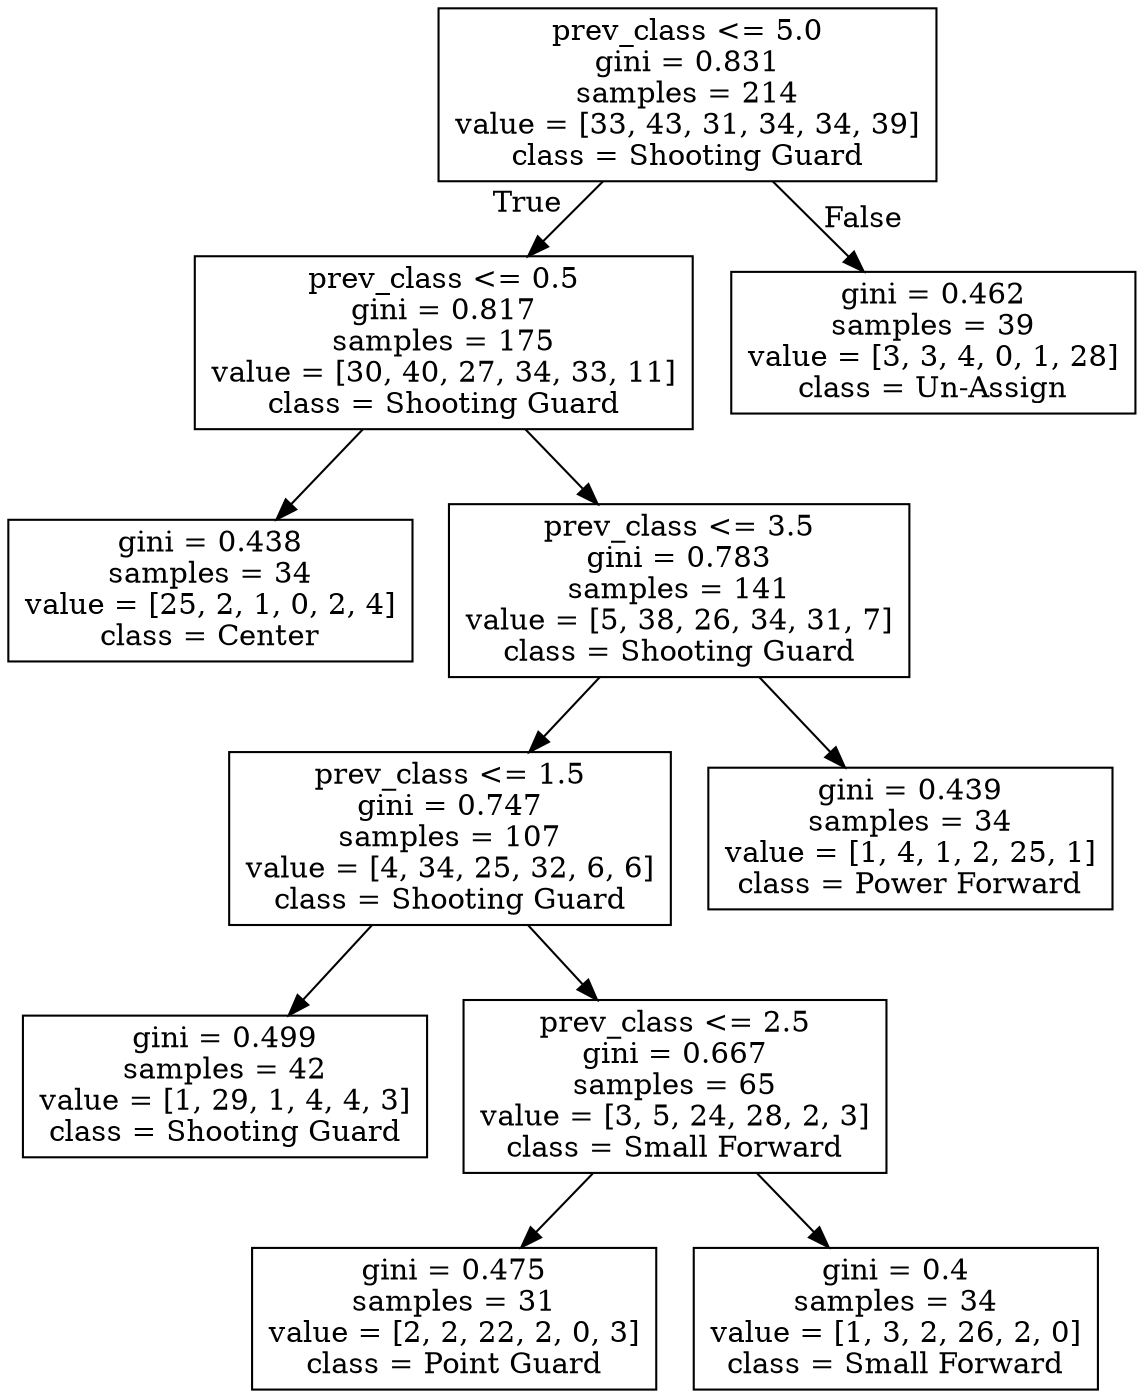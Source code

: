 digraph Tree {
node [shape=box] ;
0 [label="prev_class <= 5.0\ngini = 0.831\nsamples = 214\nvalue = [33, 43, 31, 34, 34, 39]\nclass = Shooting Guard"] ;
1 [label="prev_class <= 0.5\ngini = 0.817\nsamples = 175\nvalue = [30, 40, 27, 34, 33, 11]\nclass = Shooting Guard"] ;
0 -> 1 [labeldistance=2.5, labelangle=45, headlabel="True"] ;
2 [label="gini = 0.438\nsamples = 34\nvalue = [25, 2, 1, 0, 2, 4]\nclass = Center"] ;
1 -> 2 ;
3 [label="prev_class <= 3.5\ngini = 0.783\nsamples = 141\nvalue = [5, 38, 26, 34, 31, 7]\nclass = Shooting Guard"] ;
1 -> 3 ;
4 [label="prev_class <= 1.5\ngini = 0.747\nsamples = 107\nvalue = [4, 34, 25, 32, 6, 6]\nclass = Shooting Guard"] ;
3 -> 4 ;
5 [label="gini = 0.499\nsamples = 42\nvalue = [1, 29, 1, 4, 4, 3]\nclass = Shooting Guard"] ;
4 -> 5 ;
6 [label="prev_class <= 2.5\ngini = 0.667\nsamples = 65\nvalue = [3, 5, 24, 28, 2, 3]\nclass = Small Forward"] ;
4 -> 6 ;
7 [label="gini = 0.475\nsamples = 31\nvalue = [2, 2, 22, 2, 0, 3]\nclass = Point Guard"] ;
6 -> 7 ;
8 [label="gini = 0.4\nsamples = 34\nvalue = [1, 3, 2, 26, 2, 0]\nclass = Small Forward"] ;
6 -> 8 ;
9 [label="gini = 0.439\nsamples = 34\nvalue = [1, 4, 1, 2, 25, 1]\nclass = Power Forward"] ;
3 -> 9 ;
10 [label="gini = 0.462\nsamples = 39\nvalue = [3, 3, 4, 0, 1, 28]\nclass = Un-Assign"] ;
0 -> 10 [labeldistance=2.5, labelangle=-45, headlabel="False"] ;
}